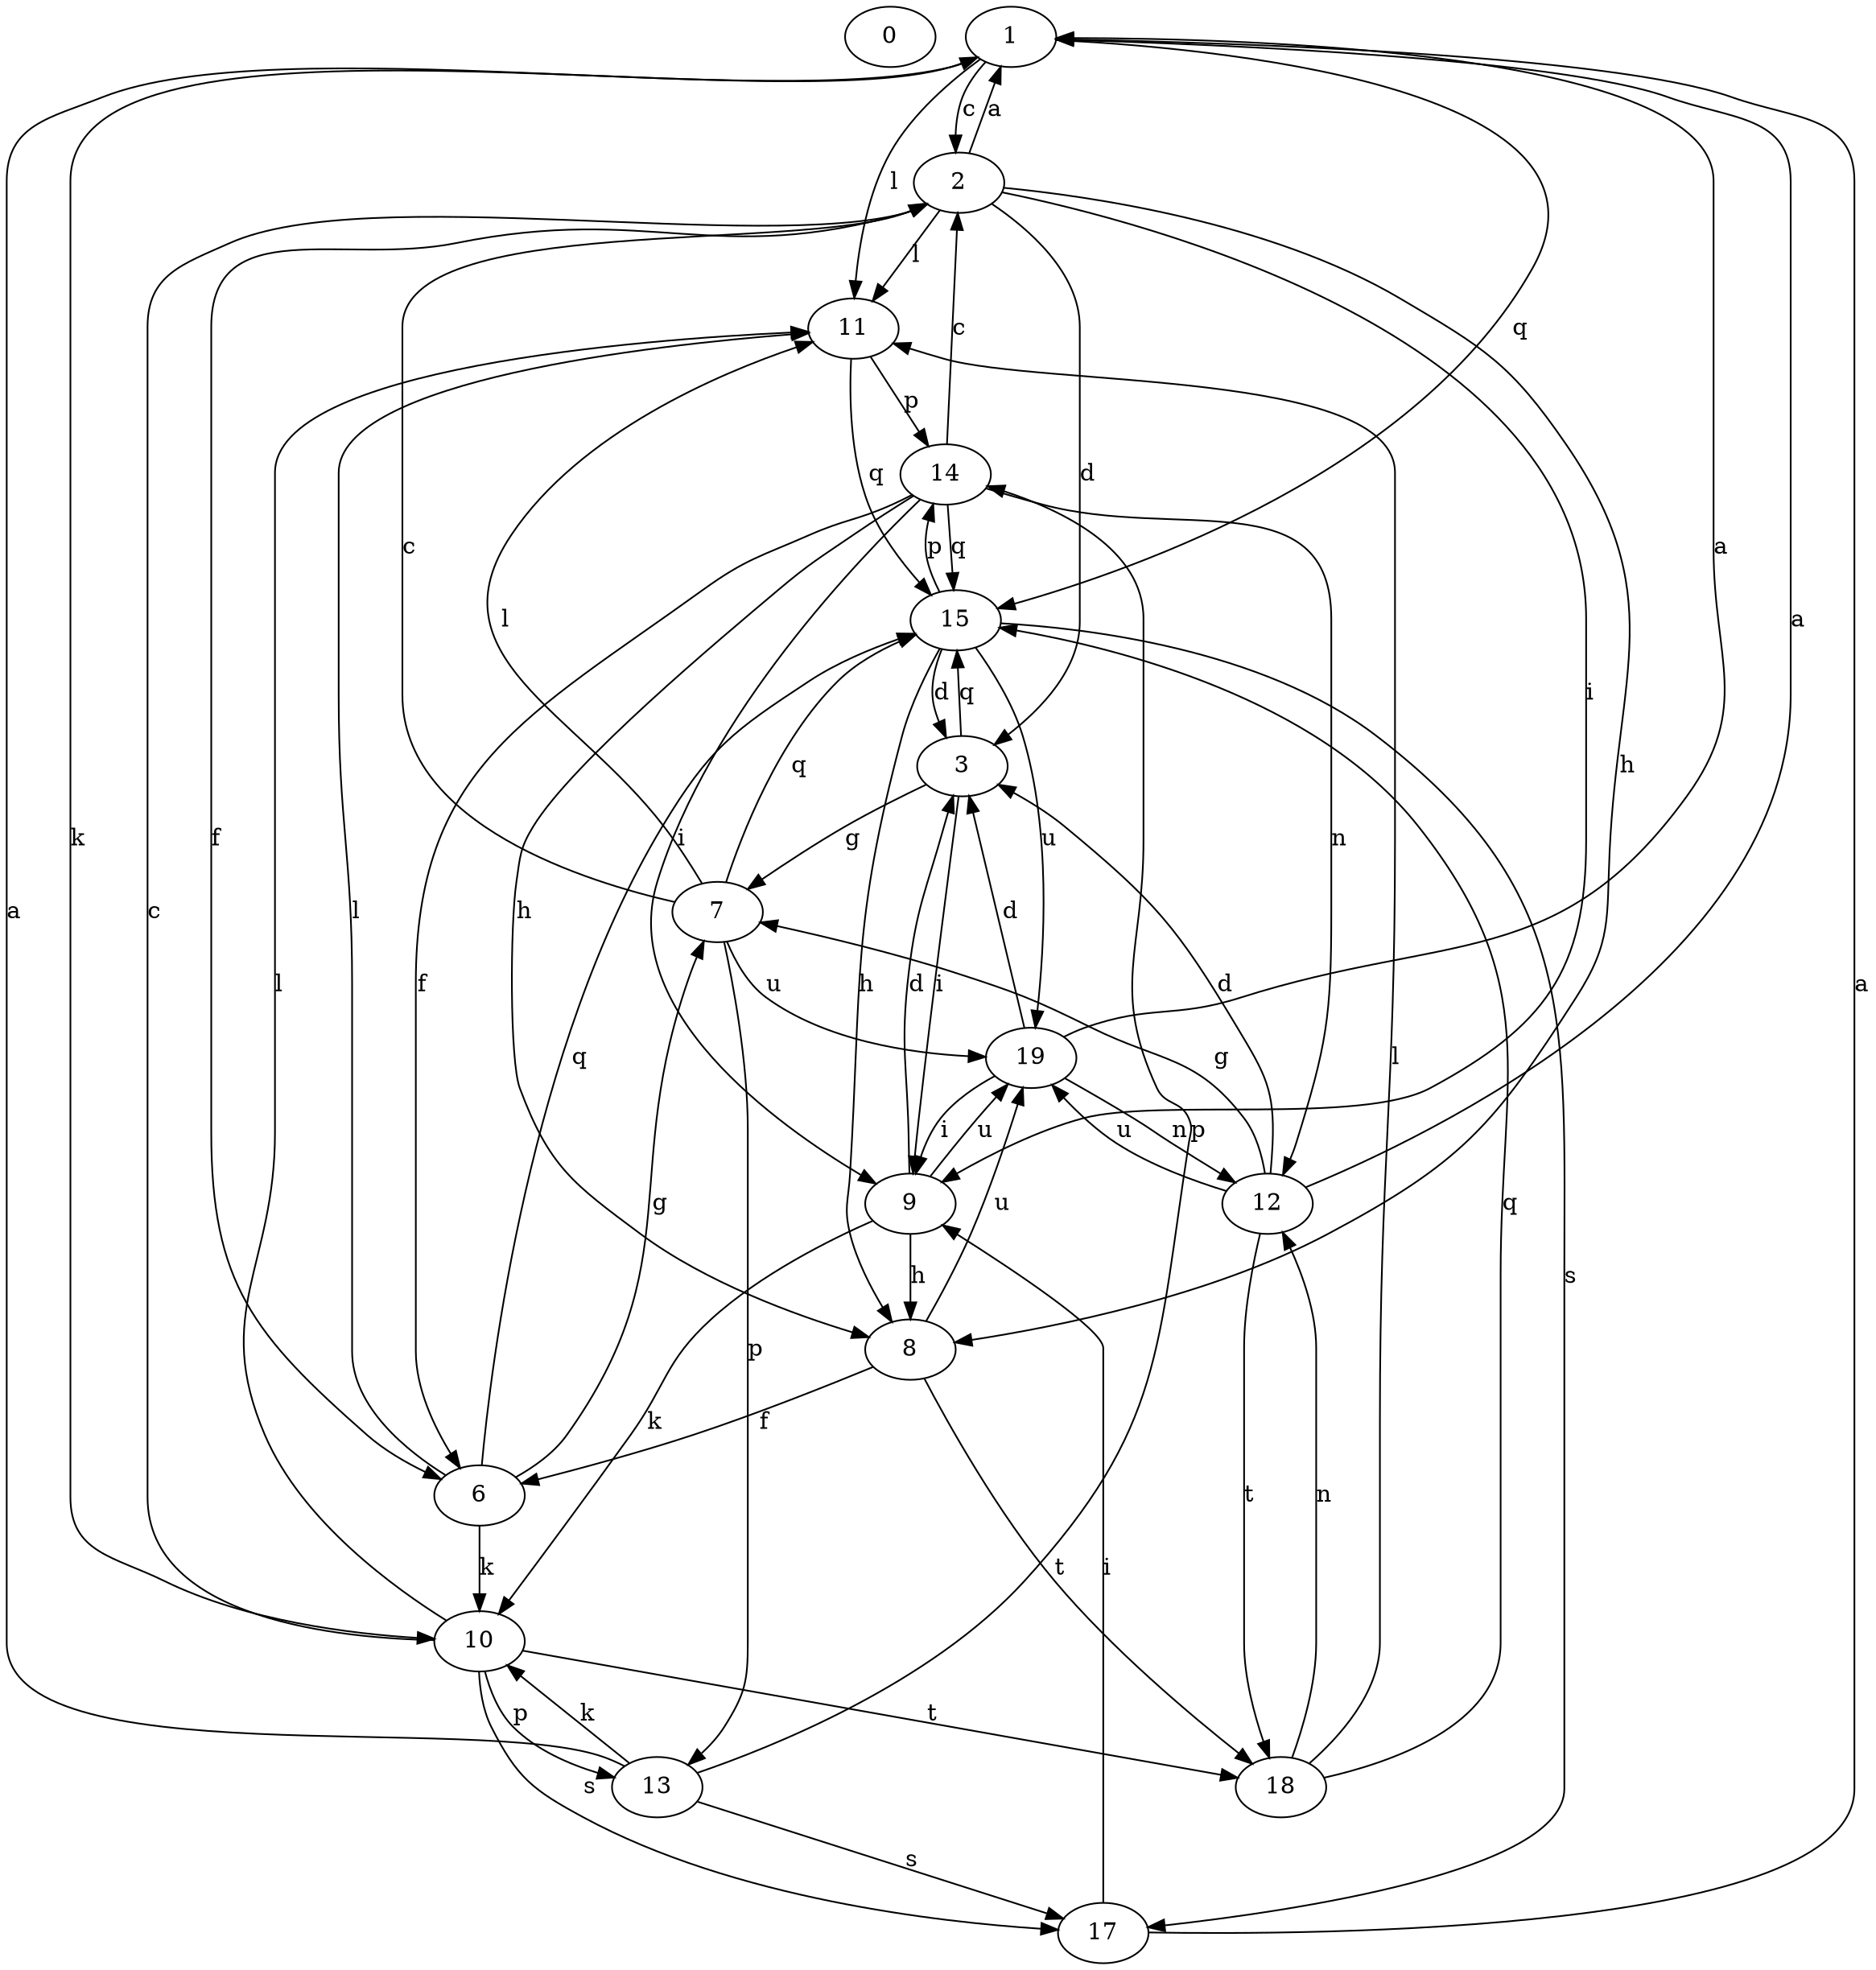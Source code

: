 strict digraph  {
0;
1;
2;
3;
6;
7;
8;
9;
10;
11;
12;
13;
14;
15;
17;
18;
19;
1 -> 2  [label=c];
1 -> 10  [label=k];
1 -> 11  [label=l];
1 -> 15  [label=q];
2 -> 1  [label=a];
2 -> 3  [label=d];
2 -> 6  [label=f];
2 -> 8  [label=h];
2 -> 9  [label=i];
2 -> 11  [label=l];
3 -> 7  [label=g];
3 -> 9  [label=i];
3 -> 15  [label=q];
6 -> 7  [label=g];
6 -> 10  [label=k];
6 -> 11  [label=l];
6 -> 15  [label=q];
7 -> 2  [label=c];
7 -> 11  [label=l];
7 -> 13  [label=p];
7 -> 15  [label=q];
7 -> 19  [label=u];
8 -> 6  [label=f];
8 -> 18  [label=t];
8 -> 19  [label=u];
9 -> 3  [label=d];
9 -> 8  [label=h];
9 -> 10  [label=k];
9 -> 19  [label=u];
10 -> 2  [label=c];
10 -> 11  [label=l];
10 -> 13  [label=p];
10 -> 17  [label=s];
10 -> 18  [label=t];
11 -> 14  [label=p];
11 -> 15  [label=q];
12 -> 1  [label=a];
12 -> 3  [label=d];
12 -> 7  [label=g];
12 -> 18  [label=t];
12 -> 19  [label=u];
13 -> 1  [label=a];
13 -> 10  [label=k];
13 -> 14  [label=p];
13 -> 17  [label=s];
14 -> 2  [label=c];
14 -> 6  [label=f];
14 -> 8  [label=h];
14 -> 9  [label=i];
14 -> 12  [label=n];
14 -> 15  [label=q];
15 -> 3  [label=d];
15 -> 8  [label=h];
15 -> 14  [label=p];
15 -> 17  [label=s];
15 -> 19  [label=u];
17 -> 1  [label=a];
17 -> 9  [label=i];
18 -> 11  [label=l];
18 -> 12  [label=n];
18 -> 15  [label=q];
19 -> 1  [label=a];
19 -> 3  [label=d];
19 -> 9  [label=i];
19 -> 12  [label=n];
}
